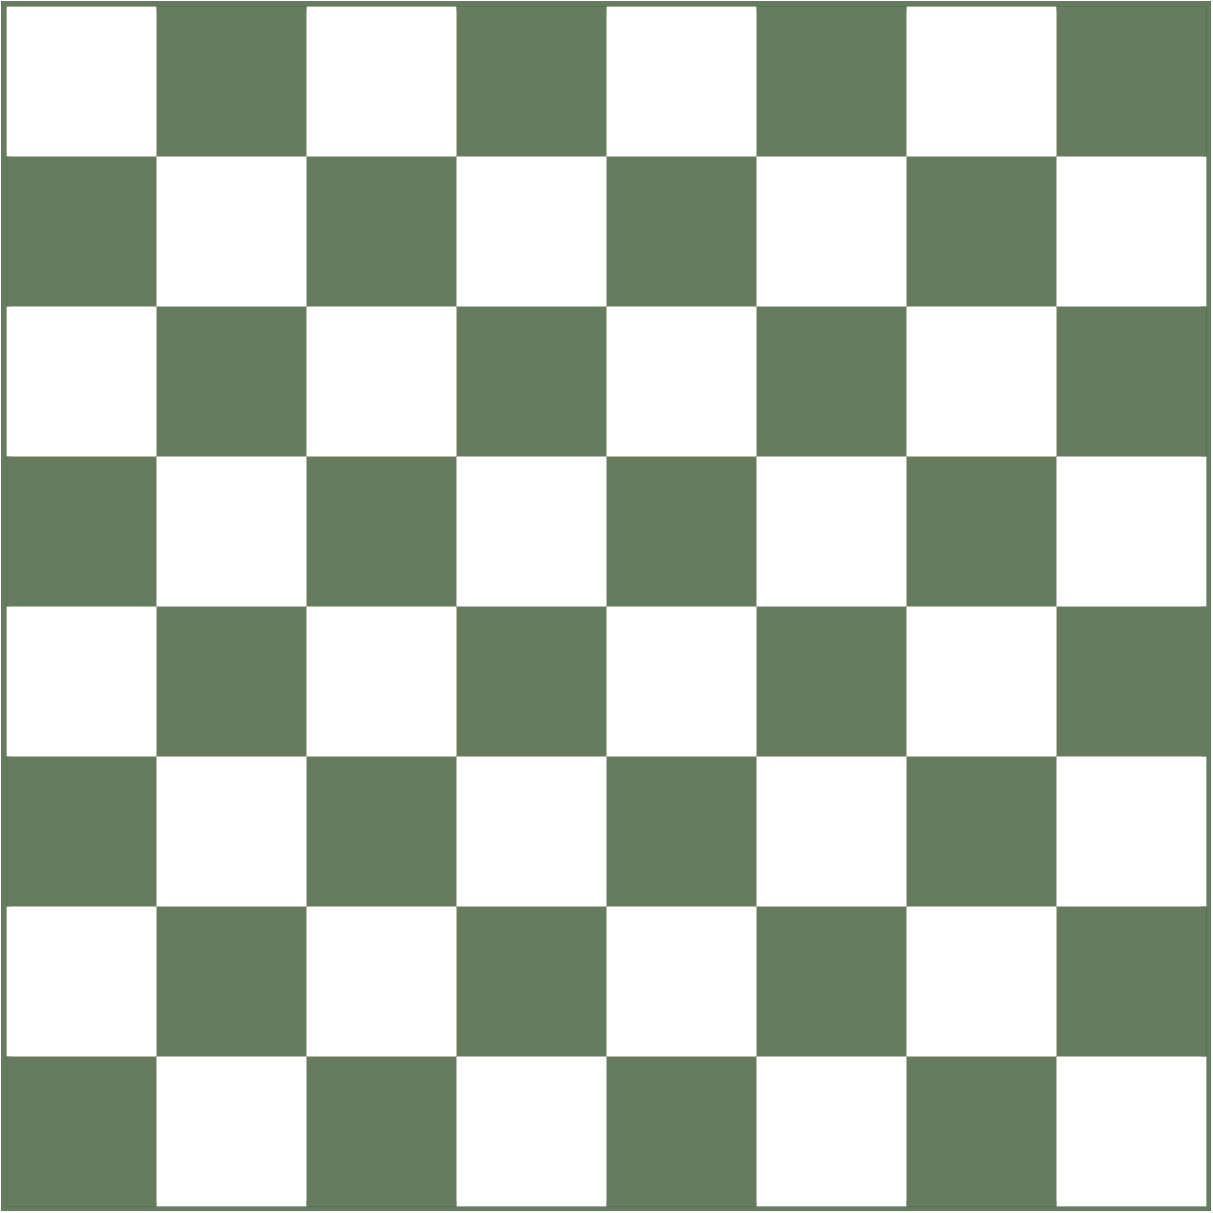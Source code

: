 <mxfile version="21.0.2" type="github">
  <diagram name="Page-1" id="R9wjMzmz4tRbW6NVOSTy">
    <mxGraphModel dx="2512" dy="2000" grid="1" gridSize="10" guides="1" tooltips="1" connect="1" arrows="1" fold="1" page="1" pageScale="1" pageWidth="850" pageHeight="1100" math="0" shadow="0">
      <root>
        <mxCell id="0" />
        <mxCell id="1" parent="0" />
        <mxCell id="0Whx0xgPv8gQWyR4Lrbi-148" value="" style="group;strokeWidth=5;fillColor=#FFF2CC;strokeColor=#657D5E;" vertex="1" connectable="0" parent="1">
          <mxGeometry width="600" height="600" as="geometry" />
        </mxCell>
        <mxCell id="0Whx0xgPv8gQWyR4Lrbi-77" value="" style="whiteSpace=wrap;html=1;aspect=fixed;fillColor=#657D5E;strokeWidth=0;" vertex="1" parent="0Whx0xgPv8gQWyR4Lrbi-148">
          <mxGeometry x="75" width="75" height="75" as="geometry" />
        </mxCell>
        <mxCell id="0Whx0xgPv8gQWyR4Lrbi-79" value="" style="whiteSpace=wrap;html=1;aspect=fixed;fillColor=#657D5E;strokeWidth=0;" vertex="1" parent="0Whx0xgPv8gQWyR4Lrbi-148">
          <mxGeometry x="225" width="75" height="75" as="geometry" />
        </mxCell>
        <mxCell id="0Whx0xgPv8gQWyR4Lrbi-81" value="" style="whiteSpace=wrap;html=1;aspect=fixed;fillColor=#657D5E;strokeWidth=0;" vertex="1" parent="0Whx0xgPv8gQWyR4Lrbi-148">
          <mxGeometry x="375" width="75" height="75" as="geometry" />
        </mxCell>
        <mxCell id="0Whx0xgPv8gQWyR4Lrbi-83" value="" style="whiteSpace=wrap;html=1;aspect=fixed;fillColor=#657D5E;strokeWidth=0;" vertex="1" parent="0Whx0xgPv8gQWyR4Lrbi-148">
          <mxGeometry x="525" width="75" height="75" as="geometry" />
        </mxCell>
        <mxCell id="0Whx0xgPv8gQWyR4Lrbi-86" value="" style="whiteSpace=wrap;html=1;aspect=fixed;fillColor=#657D5E;strokeWidth=0;" vertex="1" parent="0Whx0xgPv8gQWyR4Lrbi-148">
          <mxGeometry y="75" width="75" height="75" as="geometry" />
        </mxCell>
        <mxCell id="0Whx0xgPv8gQWyR4Lrbi-88" value="" style="whiteSpace=wrap;html=1;aspect=fixed;fillColor=#657D5E;strokeWidth=0;" vertex="1" parent="0Whx0xgPv8gQWyR4Lrbi-148">
          <mxGeometry x="150" y="75" width="75" height="75" as="geometry" />
        </mxCell>
        <mxCell id="0Whx0xgPv8gQWyR4Lrbi-90" value="" style="whiteSpace=wrap;html=1;aspect=fixed;fillColor=#657D5E;strokeWidth=0;" vertex="1" parent="0Whx0xgPv8gQWyR4Lrbi-148">
          <mxGeometry x="300" y="75" width="75" height="75" as="geometry" />
        </mxCell>
        <mxCell id="0Whx0xgPv8gQWyR4Lrbi-92" value="" style="whiteSpace=wrap;html=1;aspect=fixed;fillColor=#657D5E;strokeWidth=0;" vertex="1" parent="0Whx0xgPv8gQWyR4Lrbi-148">
          <mxGeometry x="450" y="75" width="75" height="75" as="geometry" />
        </mxCell>
        <mxCell id="0Whx0xgPv8gQWyR4Lrbi-95" value="" style="whiteSpace=wrap;html=1;aspect=fixed;fillColor=#657D5E;strokeWidth=0;" vertex="1" parent="0Whx0xgPv8gQWyR4Lrbi-148">
          <mxGeometry x="75" y="150" width="75" height="75" as="geometry" />
        </mxCell>
        <mxCell id="0Whx0xgPv8gQWyR4Lrbi-97" value="" style="whiteSpace=wrap;html=1;aspect=fixed;fillColor=#657D5E;strokeWidth=0;" vertex="1" parent="0Whx0xgPv8gQWyR4Lrbi-148">
          <mxGeometry x="225" y="150" width="75" height="75" as="geometry" />
        </mxCell>
        <mxCell id="0Whx0xgPv8gQWyR4Lrbi-99" value="" style="whiteSpace=wrap;html=1;aspect=fixed;fillColor=#657D5E;strokeWidth=0;" vertex="1" parent="0Whx0xgPv8gQWyR4Lrbi-148">
          <mxGeometry x="375" y="150" width="75" height="75" as="geometry" />
        </mxCell>
        <mxCell id="0Whx0xgPv8gQWyR4Lrbi-101" value="" style="whiteSpace=wrap;html=1;aspect=fixed;fillColor=#657D5E;strokeWidth=0;" vertex="1" parent="0Whx0xgPv8gQWyR4Lrbi-148">
          <mxGeometry x="525" y="150" width="75" height="75" as="geometry" />
        </mxCell>
        <mxCell id="0Whx0xgPv8gQWyR4Lrbi-104" value="" style="whiteSpace=wrap;html=1;aspect=fixed;fillColor=#657D5E;strokeWidth=0;" vertex="1" parent="0Whx0xgPv8gQWyR4Lrbi-148">
          <mxGeometry y="225" width="75" height="75" as="geometry" />
        </mxCell>
        <mxCell id="0Whx0xgPv8gQWyR4Lrbi-106" value="" style="whiteSpace=wrap;html=1;aspect=fixed;fillColor=#657D5E;strokeWidth=0;" vertex="1" parent="0Whx0xgPv8gQWyR4Lrbi-148">
          <mxGeometry x="150" y="225" width="75" height="75" as="geometry" />
        </mxCell>
        <mxCell id="0Whx0xgPv8gQWyR4Lrbi-108" value="" style="whiteSpace=wrap;html=1;aspect=fixed;fillColor=#657D5E;strokeWidth=0;" vertex="1" parent="0Whx0xgPv8gQWyR4Lrbi-148">
          <mxGeometry x="300" y="225" width="75" height="75" as="geometry" />
        </mxCell>
        <mxCell id="0Whx0xgPv8gQWyR4Lrbi-110" value="" style="whiteSpace=wrap;html=1;aspect=fixed;fillColor=#657D5E;strokeWidth=0;" vertex="1" parent="0Whx0xgPv8gQWyR4Lrbi-148">
          <mxGeometry x="450" y="225" width="75" height="75" as="geometry" />
        </mxCell>
        <mxCell id="0Whx0xgPv8gQWyR4Lrbi-113" value="" style="whiteSpace=wrap;html=1;aspect=fixed;fillColor=#657D5E;strokeWidth=0;" vertex="1" parent="0Whx0xgPv8gQWyR4Lrbi-148">
          <mxGeometry x="75" y="300" width="75" height="75" as="geometry" />
        </mxCell>
        <mxCell id="0Whx0xgPv8gQWyR4Lrbi-115" value="" style="whiteSpace=wrap;html=1;aspect=fixed;fillColor=#657D5E;strokeWidth=0;" vertex="1" parent="0Whx0xgPv8gQWyR4Lrbi-148">
          <mxGeometry x="225" y="300" width="75" height="75" as="geometry" />
        </mxCell>
        <mxCell id="0Whx0xgPv8gQWyR4Lrbi-117" value="" style="whiteSpace=wrap;html=1;aspect=fixed;fillColor=#657D5E;strokeWidth=0;" vertex="1" parent="0Whx0xgPv8gQWyR4Lrbi-148">
          <mxGeometry x="375" y="300" width="75" height="75" as="geometry" />
        </mxCell>
        <mxCell id="0Whx0xgPv8gQWyR4Lrbi-119" value="" style="whiteSpace=wrap;html=1;aspect=fixed;fillColor=#657D5E;strokeWidth=0;strokeColor=#657D5E;" vertex="1" parent="0Whx0xgPv8gQWyR4Lrbi-148">
          <mxGeometry x="525" y="300" width="75" height="75" as="geometry" />
        </mxCell>
        <mxCell id="0Whx0xgPv8gQWyR4Lrbi-122" value="" style="whiteSpace=wrap;html=1;aspect=fixed;fillColor=#657D5E;strokeWidth=0;" vertex="1" parent="0Whx0xgPv8gQWyR4Lrbi-148">
          <mxGeometry y="375" width="75" height="75" as="geometry" />
        </mxCell>
        <mxCell id="0Whx0xgPv8gQWyR4Lrbi-124" value="" style="whiteSpace=wrap;html=1;aspect=fixed;fillColor=#657D5E;strokeWidth=0;" vertex="1" parent="0Whx0xgPv8gQWyR4Lrbi-148">
          <mxGeometry x="150" y="375" width="75" height="75" as="geometry" />
        </mxCell>
        <mxCell id="0Whx0xgPv8gQWyR4Lrbi-126" value="" style="whiteSpace=wrap;html=1;aspect=fixed;fillColor=#657D5E;strokeWidth=0;" vertex="1" parent="0Whx0xgPv8gQWyR4Lrbi-148">
          <mxGeometry x="300" y="375" width="75" height="75" as="geometry" />
        </mxCell>
        <mxCell id="0Whx0xgPv8gQWyR4Lrbi-128" value="" style="whiteSpace=wrap;html=1;aspect=fixed;fillColor=#657D5E;strokeWidth=0;" vertex="1" parent="0Whx0xgPv8gQWyR4Lrbi-148">
          <mxGeometry x="450" y="375" width="75" height="75" as="geometry" />
        </mxCell>
        <mxCell id="0Whx0xgPv8gQWyR4Lrbi-131" value="" style="whiteSpace=wrap;html=1;aspect=fixed;fillColor=#657D5E;strokeWidth=0;" vertex="1" parent="0Whx0xgPv8gQWyR4Lrbi-148">
          <mxGeometry x="75" y="450" width="75" height="75" as="geometry" />
        </mxCell>
        <mxCell id="0Whx0xgPv8gQWyR4Lrbi-133" value="" style="whiteSpace=wrap;html=1;aspect=fixed;fillColor=#657D5E;strokeWidth=0;" vertex="1" parent="0Whx0xgPv8gQWyR4Lrbi-148">
          <mxGeometry x="225" y="450" width="75" height="75" as="geometry" />
        </mxCell>
        <mxCell id="0Whx0xgPv8gQWyR4Lrbi-135" value="" style="whiteSpace=wrap;html=1;aspect=fixed;fillColor=#657D5E;strokeWidth=0;" vertex="1" parent="0Whx0xgPv8gQWyR4Lrbi-148">
          <mxGeometry x="375" y="450" width="75" height="75" as="geometry" />
        </mxCell>
        <mxCell id="0Whx0xgPv8gQWyR4Lrbi-137" value="" style="whiteSpace=wrap;html=1;aspect=fixed;fillColor=#657D5E;strokeWidth=0;" vertex="1" parent="0Whx0xgPv8gQWyR4Lrbi-148">
          <mxGeometry x="525" y="450" width="75" height="75" as="geometry" />
        </mxCell>
        <mxCell id="0Whx0xgPv8gQWyR4Lrbi-140" value="" style="whiteSpace=wrap;html=1;aspect=fixed;fillColor=#657D5E;strokeWidth=0;" vertex="1" parent="0Whx0xgPv8gQWyR4Lrbi-148">
          <mxGeometry y="525" width="75" height="75" as="geometry" />
        </mxCell>
        <mxCell id="0Whx0xgPv8gQWyR4Lrbi-142" value="" style="whiteSpace=wrap;html=1;aspect=fixed;fillColor=#657D5E;strokeWidth=0;" vertex="1" parent="0Whx0xgPv8gQWyR4Lrbi-148">
          <mxGeometry x="150" y="525" width="75" height="75" as="geometry" />
        </mxCell>
        <mxCell id="0Whx0xgPv8gQWyR4Lrbi-144" value="" style="whiteSpace=wrap;html=1;aspect=fixed;fillColor=#657D5E;strokeWidth=0;" vertex="1" parent="0Whx0xgPv8gQWyR4Lrbi-148">
          <mxGeometry x="300" y="525" width="75" height="75" as="geometry" />
        </mxCell>
        <mxCell id="0Whx0xgPv8gQWyR4Lrbi-146" value="" style="whiteSpace=wrap;html=1;aspect=fixed;fillColor=#657D5E;strokeWidth=0;" vertex="1" parent="0Whx0xgPv8gQWyR4Lrbi-148">
          <mxGeometry x="450" y="525" width="75" height="75" as="geometry" />
        </mxCell>
        <mxCell id="0Whx0xgPv8gQWyR4Lrbi-149" value="" style="group;strokeWidth=0;" vertex="1" connectable="0" parent="0Whx0xgPv8gQWyR4Lrbi-148">
          <mxGeometry width="600" height="600" as="geometry" />
        </mxCell>
        <mxCell id="0Whx0xgPv8gQWyR4Lrbi-76" value="" style="whiteSpace=wrap;html=1;aspect=fixed;strokeWidth=0;" vertex="1" parent="0Whx0xgPv8gQWyR4Lrbi-149">
          <mxGeometry width="75" height="75" as="geometry" />
        </mxCell>
        <mxCell id="0Whx0xgPv8gQWyR4Lrbi-78" value="" style="whiteSpace=wrap;html=1;aspect=fixed;strokeWidth=0;" vertex="1" parent="0Whx0xgPv8gQWyR4Lrbi-149">
          <mxGeometry x="150" width="75" height="75" as="geometry" />
        </mxCell>
        <mxCell id="0Whx0xgPv8gQWyR4Lrbi-80" value="" style="whiteSpace=wrap;html=1;aspect=fixed;strokeWidth=0;" vertex="1" parent="0Whx0xgPv8gQWyR4Lrbi-149">
          <mxGeometry x="300" width="75" height="75" as="geometry" />
        </mxCell>
        <mxCell id="0Whx0xgPv8gQWyR4Lrbi-82" value="" style="whiteSpace=wrap;html=1;aspect=fixed;strokeWidth=0;" vertex="1" parent="0Whx0xgPv8gQWyR4Lrbi-149">
          <mxGeometry x="450" width="75" height="75" as="geometry" />
        </mxCell>
        <mxCell id="0Whx0xgPv8gQWyR4Lrbi-87" value="" style="whiteSpace=wrap;html=1;aspect=fixed;strokeWidth=0;" vertex="1" parent="0Whx0xgPv8gQWyR4Lrbi-149">
          <mxGeometry x="75" y="75" width="75" height="75" as="geometry" />
        </mxCell>
        <mxCell id="0Whx0xgPv8gQWyR4Lrbi-89" value="" style="whiteSpace=wrap;html=1;aspect=fixed;strokeWidth=0;" vertex="1" parent="0Whx0xgPv8gQWyR4Lrbi-149">
          <mxGeometry x="225" y="75" width="75" height="75" as="geometry" />
        </mxCell>
        <mxCell id="0Whx0xgPv8gQWyR4Lrbi-91" value="" style="whiteSpace=wrap;html=1;aspect=fixed;strokeWidth=0;" vertex="1" parent="0Whx0xgPv8gQWyR4Lrbi-149">
          <mxGeometry x="375" y="75" width="75" height="75" as="geometry" />
        </mxCell>
        <mxCell id="0Whx0xgPv8gQWyR4Lrbi-93" value="" style="whiteSpace=wrap;html=1;aspect=fixed;strokeWidth=0;" vertex="1" parent="0Whx0xgPv8gQWyR4Lrbi-149">
          <mxGeometry x="525" y="75" width="75" height="75" as="geometry" />
        </mxCell>
        <mxCell id="0Whx0xgPv8gQWyR4Lrbi-94" value="" style="whiteSpace=wrap;html=1;aspect=fixed;strokeWidth=0;" vertex="1" parent="0Whx0xgPv8gQWyR4Lrbi-149">
          <mxGeometry y="150" width="75" height="75" as="geometry" />
        </mxCell>
        <mxCell id="0Whx0xgPv8gQWyR4Lrbi-96" value="" style="whiteSpace=wrap;html=1;aspect=fixed;strokeWidth=0;" vertex="1" parent="0Whx0xgPv8gQWyR4Lrbi-149">
          <mxGeometry x="150" y="150" width="75" height="75" as="geometry" />
        </mxCell>
        <mxCell id="0Whx0xgPv8gQWyR4Lrbi-98" value="" style="whiteSpace=wrap;html=1;aspect=fixed;strokeWidth=0;" vertex="1" parent="0Whx0xgPv8gQWyR4Lrbi-149">
          <mxGeometry x="300" y="150" width="75" height="75" as="geometry" />
        </mxCell>
        <mxCell id="0Whx0xgPv8gQWyR4Lrbi-100" value="" style="whiteSpace=wrap;html=1;aspect=fixed;strokeWidth=0;" vertex="1" parent="0Whx0xgPv8gQWyR4Lrbi-149">
          <mxGeometry x="450" y="150" width="75" height="75" as="geometry" />
        </mxCell>
        <mxCell id="0Whx0xgPv8gQWyR4Lrbi-105" value="" style="whiteSpace=wrap;html=1;aspect=fixed;strokeWidth=0;" vertex="1" parent="0Whx0xgPv8gQWyR4Lrbi-149">
          <mxGeometry x="75" y="225" width="75" height="75" as="geometry" />
        </mxCell>
        <mxCell id="0Whx0xgPv8gQWyR4Lrbi-107" value="" style="whiteSpace=wrap;html=1;aspect=fixed;strokeWidth=0;" vertex="1" parent="0Whx0xgPv8gQWyR4Lrbi-149">
          <mxGeometry x="225" y="225" width="75" height="75" as="geometry" />
        </mxCell>
        <mxCell id="0Whx0xgPv8gQWyR4Lrbi-109" value="" style="whiteSpace=wrap;html=1;aspect=fixed;strokeWidth=0;" vertex="1" parent="0Whx0xgPv8gQWyR4Lrbi-149">
          <mxGeometry x="375" y="225" width="75" height="75" as="geometry" />
        </mxCell>
        <mxCell id="0Whx0xgPv8gQWyR4Lrbi-111" value="" style="whiteSpace=wrap;html=1;aspect=fixed;strokeWidth=0;" vertex="1" parent="0Whx0xgPv8gQWyR4Lrbi-149">
          <mxGeometry x="525" y="225" width="75" height="75" as="geometry" />
        </mxCell>
        <mxCell id="0Whx0xgPv8gQWyR4Lrbi-112" value="" style="whiteSpace=wrap;html=1;aspect=fixed;strokeWidth=0;" vertex="1" parent="0Whx0xgPv8gQWyR4Lrbi-149">
          <mxGeometry y="300" width="75" height="75" as="geometry" />
        </mxCell>
        <mxCell id="0Whx0xgPv8gQWyR4Lrbi-114" value="" style="whiteSpace=wrap;html=1;aspect=fixed;strokeWidth=0;" vertex="1" parent="0Whx0xgPv8gQWyR4Lrbi-149">
          <mxGeometry x="150" y="300" width="75" height="75" as="geometry" />
        </mxCell>
        <mxCell id="0Whx0xgPv8gQWyR4Lrbi-116" value="" style="whiteSpace=wrap;html=1;aspect=fixed;strokeWidth=0;" vertex="1" parent="0Whx0xgPv8gQWyR4Lrbi-149">
          <mxGeometry x="300" y="300" width="75" height="75" as="geometry" />
        </mxCell>
        <mxCell id="0Whx0xgPv8gQWyR4Lrbi-118" value="" style="whiteSpace=wrap;html=1;aspect=fixed;strokeWidth=0;" vertex="1" parent="0Whx0xgPv8gQWyR4Lrbi-149">
          <mxGeometry x="450" y="300" width="75" height="75" as="geometry" />
        </mxCell>
        <mxCell id="0Whx0xgPv8gQWyR4Lrbi-123" value="" style="whiteSpace=wrap;html=1;aspect=fixed;strokeWidth=0;" vertex="1" parent="0Whx0xgPv8gQWyR4Lrbi-149">
          <mxGeometry x="75" y="375" width="75" height="75" as="geometry" />
        </mxCell>
        <mxCell id="0Whx0xgPv8gQWyR4Lrbi-125" value="" style="whiteSpace=wrap;html=1;aspect=fixed;strokeWidth=0;" vertex="1" parent="0Whx0xgPv8gQWyR4Lrbi-149">
          <mxGeometry x="225" y="375" width="75" height="75" as="geometry" />
        </mxCell>
        <mxCell id="0Whx0xgPv8gQWyR4Lrbi-127" value="" style="whiteSpace=wrap;html=1;aspect=fixed;strokeWidth=0;" vertex="1" parent="0Whx0xgPv8gQWyR4Lrbi-149">
          <mxGeometry x="375" y="375" width="75" height="75" as="geometry" />
        </mxCell>
        <mxCell id="0Whx0xgPv8gQWyR4Lrbi-129" value="" style="whiteSpace=wrap;html=1;aspect=fixed;strokeWidth=0;" vertex="1" parent="0Whx0xgPv8gQWyR4Lrbi-149">
          <mxGeometry x="525" y="375" width="75" height="75" as="geometry" />
        </mxCell>
        <mxCell id="0Whx0xgPv8gQWyR4Lrbi-130" value="" style="whiteSpace=wrap;html=1;aspect=fixed;strokeWidth=0;" vertex="1" parent="0Whx0xgPv8gQWyR4Lrbi-149">
          <mxGeometry y="450" width="75" height="75" as="geometry" />
        </mxCell>
        <mxCell id="0Whx0xgPv8gQWyR4Lrbi-132" value="" style="whiteSpace=wrap;html=1;aspect=fixed;strokeWidth=0;" vertex="1" parent="0Whx0xgPv8gQWyR4Lrbi-149">
          <mxGeometry x="150" y="450" width="75" height="75" as="geometry" />
        </mxCell>
        <mxCell id="0Whx0xgPv8gQWyR4Lrbi-134" value="" style="whiteSpace=wrap;html=1;aspect=fixed;strokeWidth=0;" vertex="1" parent="0Whx0xgPv8gQWyR4Lrbi-149">
          <mxGeometry x="300" y="450" width="75" height="75" as="geometry" />
        </mxCell>
        <mxCell id="0Whx0xgPv8gQWyR4Lrbi-136" value="" style="whiteSpace=wrap;html=1;aspect=fixed;strokeWidth=0;" vertex="1" parent="0Whx0xgPv8gQWyR4Lrbi-149">
          <mxGeometry x="450" y="450" width="75" height="75" as="geometry" />
        </mxCell>
        <mxCell id="0Whx0xgPv8gQWyR4Lrbi-141" value="" style="whiteSpace=wrap;html=1;aspect=fixed;strokeWidth=0;" vertex="1" parent="0Whx0xgPv8gQWyR4Lrbi-149">
          <mxGeometry x="75" y="525" width="75" height="75" as="geometry" />
        </mxCell>
        <mxCell id="0Whx0xgPv8gQWyR4Lrbi-143" value="" style="whiteSpace=wrap;html=1;aspect=fixed;strokeWidth=0;" vertex="1" parent="0Whx0xgPv8gQWyR4Lrbi-149">
          <mxGeometry x="225" y="525" width="75" height="75" as="geometry" />
        </mxCell>
        <mxCell id="0Whx0xgPv8gQWyR4Lrbi-145" value="" style="whiteSpace=wrap;html=1;aspect=fixed;strokeWidth=0;" vertex="1" parent="0Whx0xgPv8gQWyR4Lrbi-149">
          <mxGeometry x="375" y="525" width="75" height="75" as="geometry" />
        </mxCell>
        <mxCell id="0Whx0xgPv8gQWyR4Lrbi-147" value="" style="whiteSpace=wrap;html=1;aspect=fixed;strokeWidth=0;" vertex="1" parent="0Whx0xgPv8gQWyR4Lrbi-149">
          <mxGeometry x="525" y="525" width="75" height="75" as="geometry" />
        </mxCell>
      </root>
    </mxGraphModel>
  </diagram>
</mxfile>
